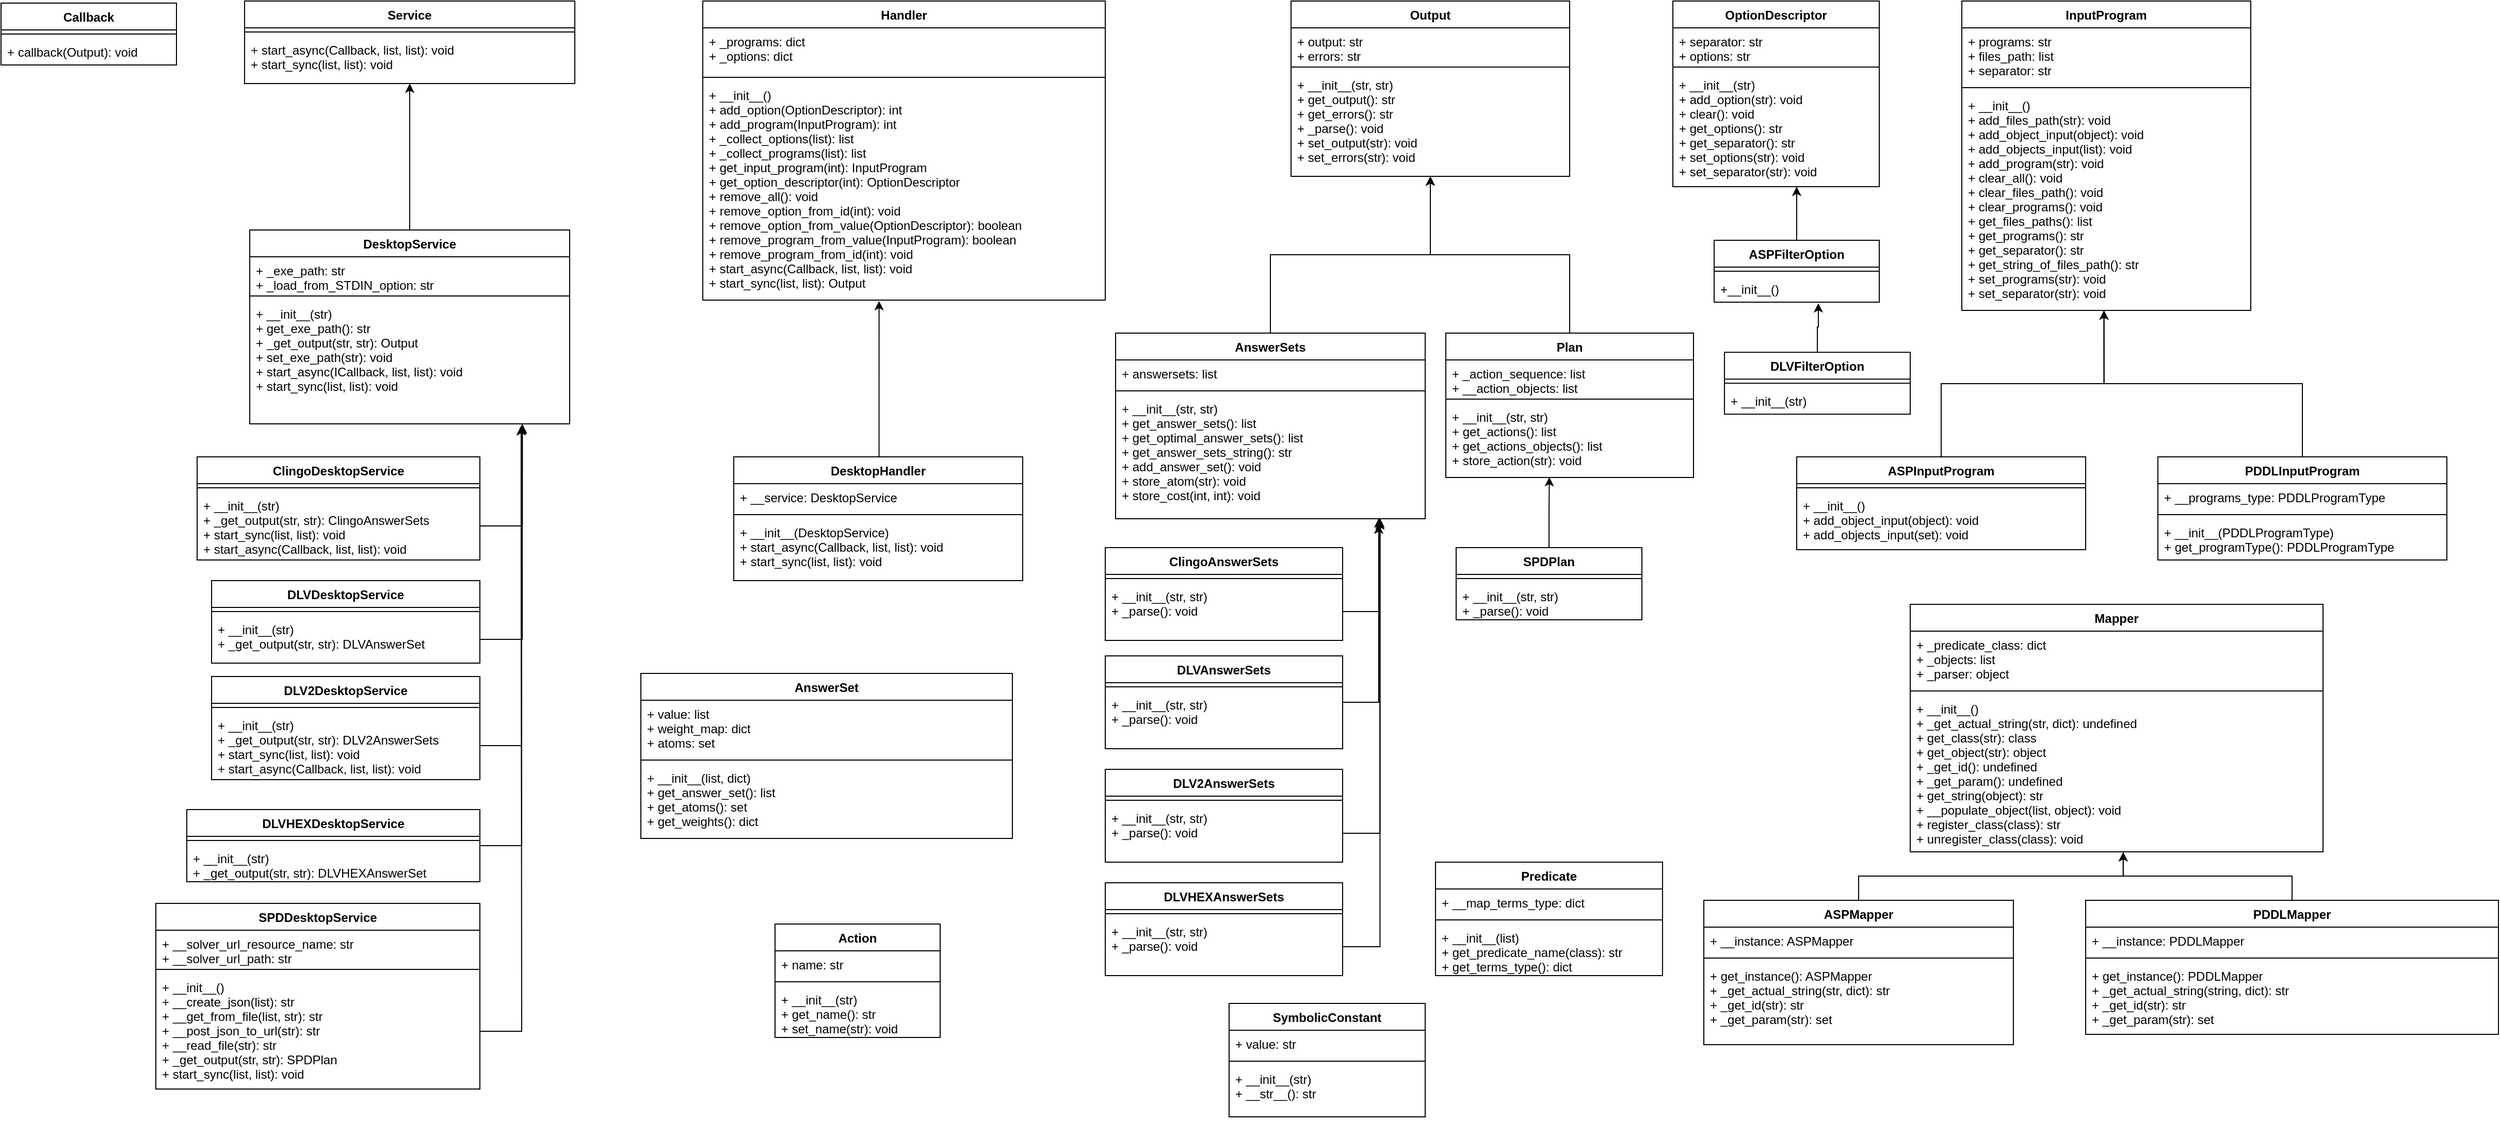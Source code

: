 <mxfile version="12.5.6" type="device"><diagram id="XfxQI-YDz-Ig00bd78r7" name="Page-1"><mxGraphModel dx="1459" dy="1769" grid="1" gridSize="10" guides="1" tooltips="1" connect="1" arrows="1" fold="1" page="1" pageScale="1" pageWidth="827" pageHeight="1169" math="0" shadow="0"><root><mxCell id="0"/><mxCell id="1" parent="0"/><mxCell id="Uh3srBSXITsG0A0jG8PD-2" value="Callback" style="swimlane;fontStyle=1;align=center;verticalAlign=top;childLayout=stackLayout;horizontal=1;startSize=26;horizontalStack=0;resizeParent=1;resizeParentMax=0;resizeLast=0;collapsible=1;marginBottom=0;" parent="1" vertex="1"><mxGeometry x="50" y="-80" width="170" height="60" as="geometry"/></mxCell><mxCell id="Uh3srBSXITsG0A0jG8PD-4" value="" style="line;strokeWidth=1;fillColor=none;align=left;verticalAlign=middle;spacingTop=-1;spacingLeft=3;spacingRight=3;rotatable=0;labelPosition=right;points=[];portConstraint=eastwest;" parent="Uh3srBSXITsG0A0jG8PD-2" vertex="1"><mxGeometry y="26" width="170" height="8" as="geometry"/></mxCell><mxCell id="Uh3srBSXITsG0A0jG8PD-5" value="+ callback(Output): void" style="text;strokeColor=none;fillColor=none;align=left;verticalAlign=top;spacingLeft=4;spacingRight=4;overflow=hidden;rotatable=0;points=[[0,0.5],[1,0.5]];portConstraint=eastwest;" parent="Uh3srBSXITsG0A0jG8PD-2" vertex="1"><mxGeometry y="34" width="170" height="26" as="geometry"/></mxCell><mxCell id="Uh3srBSXITsG0A0jG8PD-7" value="Handler" style="swimlane;fontStyle=1;align=center;verticalAlign=top;childLayout=stackLayout;horizontal=1;startSize=26;horizontalStack=0;resizeParent=1;resizeParentMax=0;resizeLast=0;collapsible=1;marginBottom=0;" parent="1" vertex="1"><mxGeometry x="730" y="-82" width="390" height="290" as="geometry"/></mxCell><mxCell id="Uh3srBSXITsG0A0jG8PD-8" value="+ _programs: dict&#xA;+ _options: dict" style="text;strokeColor=none;fillColor=none;align=left;verticalAlign=top;spacingLeft=4;spacingRight=4;overflow=hidden;rotatable=0;points=[[0,0.5],[1,0.5]];portConstraint=eastwest;" parent="Uh3srBSXITsG0A0jG8PD-7" vertex="1"><mxGeometry y="26" width="390" height="44" as="geometry"/></mxCell><mxCell id="Uh3srBSXITsG0A0jG8PD-9" value="" style="line;strokeWidth=1;fillColor=none;align=left;verticalAlign=middle;spacingTop=-1;spacingLeft=3;spacingRight=3;rotatable=0;labelPosition=right;points=[];portConstraint=eastwest;" parent="Uh3srBSXITsG0A0jG8PD-7" vertex="1"><mxGeometry y="70" width="390" height="8" as="geometry"/></mxCell><mxCell id="Uh3srBSXITsG0A0jG8PD-10" value="+ __init__()&#xA;+ add_option(OptionDescriptor): int&#xA;+ add_program(InputProgram): int&#xA;+ _collect_options(list): list&#xA;+ _collect_programs(list): list&#xA;+ get_input_program(int): InputProgram&#xA;+ get_option_descriptor(int): OptionDescriptor&#xA;+ remove_all(): void&#xA;+ remove_option_from_id(int): void&#xA;+ remove_option_from_value(OptionDescriptor): boolean&#xA;+ remove_program_from_value(InputProgram): boolean&#xA;+ remove_program_from_id(int): void&#xA;+ start_async(Callback, list, list): void&#xA;+ start_sync(list, list): Output" style="text;strokeColor=none;fillColor=none;align=left;verticalAlign=top;spacingLeft=4;spacingRight=4;overflow=hidden;rotatable=0;points=[[0,0.5],[1,0.5]];portConstraint=eastwest;" parent="Uh3srBSXITsG0A0jG8PD-7" vertex="1"><mxGeometry y="78" width="390" height="212" as="geometry"/></mxCell><mxCell id="Uh3srBSXITsG0A0jG8PD-11" value="InputProgram" style="swimlane;fontStyle=1;align=center;verticalAlign=top;childLayout=stackLayout;horizontal=1;startSize=26;horizontalStack=0;resizeParent=1;resizeParentMax=0;resizeLast=0;collapsible=1;marginBottom=0;" parent="1" vertex="1"><mxGeometry x="1950" y="-82" width="280" height="300" as="geometry"/></mxCell><mxCell id="Uh3srBSXITsG0A0jG8PD-12" value="+ programs: str&#xA;+ files_path: list&#xA;+ separator: str" style="text;strokeColor=none;fillColor=none;align=left;verticalAlign=top;spacingLeft=4;spacingRight=4;overflow=hidden;rotatable=0;points=[[0,0.5],[1,0.5]];portConstraint=eastwest;" parent="Uh3srBSXITsG0A0jG8PD-11" vertex="1"><mxGeometry y="26" width="280" height="54" as="geometry"/></mxCell><mxCell id="Uh3srBSXITsG0A0jG8PD-13" value="" style="line;strokeWidth=1;fillColor=none;align=left;verticalAlign=middle;spacingTop=-1;spacingLeft=3;spacingRight=3;rotatable=0;labelPosition=right;points=[];portConstraint=eastwest;" parent="Uh3srBSXITsG0A0jG8PD-11" vertex="1"><mxGeometry y="80" width="280" height="8" as="geometry"/></mxCell><mxCell id="Uh3srBSXITsG0A0jG8PD-14" value="+ __init__()&#xA;+ add_files_path(str): void&#xA;+ add_object_input(object): void&#xA;+ add_objects_input(list): void&#xA;+ add_program(str): void &#xA;+ clear_all(): void&#xA;+ clear_files_path(): void&#xA;+ clear_programs(): void&#xA;+ get_files_paths(): list&#xA;+ get_programs(): str&#xA;+ get_separator(): str&#xA;+ get_string_of_files_path(): str&#xA;+ set_programs(str): void&#xA;+ set_separator(str): void&#xA;" style="text;strokeColor=none;fillColor=none;align=left;verticalAlign=top;spacingLeft=4;spacingRight=4;overflow=hidden;rotatable=0;points=[[0,0.5],[1,0.5]];portConstraint=eastwest;" parent="Uh3srBSXITsG0A0jG8PD-11" vertex="1"><mxGeometry y="88" width="280" height="212" as="geometry"/></mxCell><mxCell id="Uh3srBSXITsG0A0jG8PD-15" value="OptionDescriptor" style="swimlane;fontStyle=1;align=center;verticalAlign=top;childLayout=stackLayout;horizontal=1;startSize=26;horizontalStack=0;resizeParent=1;resizeParentMax=0;resizeLast=0;collapsible=1;marginBottom=0;" parent="1" vertex="1"><mxGeometry x="1670" y="-82" width="200" height="180" as="geometry"/></mxCell><mxCell id="Uh3srBSXITsG0A0jG8PD-16" value="+ separator: str&#xA;+ options: str" style="text;strokeColor=none;fillColor=none;align=left;verticalAlign=top;spacingLeft=4;spacingRight=4;overflow=hidden;rotatable=0;points=[[0,0.5],[1,0.5]];portConstraint=eastwest;" parent="Uh3srBSXITsG0A0jG8PD-15" vertex="1"><mxGeometry y="26" width="200" height="34" as="geometry"/></mxCell><mxCell id="Uh3srBSXITsG0A0jG8PD-17" value="" style="line;strokeWidth=1;fillColor=none;align=left;verticalAlign=middle;spacingTop=-1;spacingLeft=3;spacingRight=3;rotatable=0;labelPosition=right;points=[];portConstraint=eastwest;" parent="Uh3srBSXITsG0A0jG8PD-15" vertex="1"><mxGeometry y="60" width="200" height="8" as="geometry"/></mxCell><mxCell id="Uh3srBSXITsG0A0jG8PD-18" value="+ __init__(str)&#xA;+ add_option(str): void&#xA;+ clear(): void&#xA;+ get_options(): str&#xA;+ get_separator(): str&#xA;+ set_options(str): void&#xA;+ set_separator(str): void" style="text;strokeColor=none;fillColor=none;align=left;verticalAlign=top;spacingLeft=4;spacingRight=4;overflow=hidden;rotatable=0;points=[[0,0.5],[1,0.5]];portConstraint=eastwest;" parent="Uh3srBSXITsG0A0jG8PD-15" vertex="1"><mxGeometry y="68" width="200" height="112" as="geometry"/></mxCell><mxCell id="Uh3srBSXITsG0A0jG8PD-19" value="Output" style="swimlane;fontStyle=1;align=center;verticalAlign=top;childLayout=stackLayout;horizontal=1;startSize=26;horizontalStack=0;resizeParent=1;resizeParentMax=0;resizeLast=0;collapsible=1;marginBottom=0;" parent="1" vertex="1"><mxGeometry x="1300" y="-82" width="270" height="170" as="geometry"/></mxCell><mxCell id="Uh3srBSXITsG0A0jG8PD-20" value="+ output: str&#xA;+ errors: str" style="text;strokeColor=none;fillColor=none;align=left;verticalAlign=top;spacingLeft=4;spacingRight=4;overflow=hidden;rotatable=0;points=[[0,0.5],[1,0.5]];portConstraint=eastwest;" parent="Uh3srBSXITsG0A0jG8PD-19" vertex="1"><mxGeometry y="26" width="270" height="34" as="geometry"/></mxCell><mxCell id="Uh3srBSXITsG0A0jG8PD-21" value="" style="line;strokeWidth=1;fillColor=none;align=left;verticalAlign=middle;spacingTop=-1;spacingLeft=3;spacingRight=3;rotatable=0;labelPosition=right;points=[];portConstraint=eastwest;" parent="Uh3srBSXITsG0A0jG8PD-19" vertex="1"><mxGeometry y="60" width="270" height="8" as="geometry"/></mxCell><mxCell id="Uh3srBSXITsG0A0jG8PD-22" value="+ __init__(str, str)&#xA;+ get_output(): str&#xA;+ get_errors(): str&#xA;+ _parse(): void&#xA;+ set_output(str): void&#xA;+ set_errors(str): void" style="text;strokeColor=none;fillColor=none;align=left;verticalAlign=top;spacingLeft=4;spacingRight=4;overflow=hidden;rotatable=0;points=[[0,0.5],[1,0.5]];portConstraint=eastwest;" parent="Uh3srBSXITsG0A0jG8PD-19" vertex="1"><mxGeometry y="68" width="270" height="102" as="geometry"/></mxCell><mxCell id="Uh3srBSXITsG0A0jG8PD-23" value="Service" style="swimlane;fontStyle=1;align=center;verticalAlign=top;childLayout=stackLayout;horizontal=1;startSize=26;horizontalStack=0;resizeParent=1;resizeParentMax=0;resizeLast=0;collapsible=1;marginBottom=0;" parent="1" vertex="1"><mxGeometry x="286" y="-82" width="320" height="80" as="geometry"/></mxCell><mxCell id="Uh3srBSXITsG0A0jG8PD-25" value="" style="line;strokeWidth=1;fillColor=none;align=left;verticalAlign=middle;spacingTop=-1;spacingLeft=3;spacingRight=3;rotatable=0;labelPosition=right;points=[];portConstraint=eastwest;" parent="Uh3srBSXITsG0A0jG8PD-23" vertex="1"><mxGeometry y="26" width="320" height="8" as="geometry"/></mxCell><mxCell id="Uh3srBSXITsG0A0jG8PD-26" value="+ start_async(Callback, list, list): void&#xA;+ start_sync(list, list): void&#xA;" style="text;strokeColor=none;fillColor=none;align=left;verticalAlign=top;spacingLeft=4;spacingRight=4;overflow=hidden;rotatable=0;points=[[0,0.5],[1,0.5]];portConstraint=eastwest;" parent="Uh3srBSXITsG0A0jG8PD-23" vertex="1"><mxGeometry y="34" width="320" height="46" as="geometry"/></mxCell><mxCell id="Uh3srBSXITsG0A0jG8PD-27" value="AnswerSet" style="swimlane;fontStyle=1;align=center;verticalAlign=top;childLayout=stackLayout;horizontal=1;startSize=26;horizontalStack=0;resizeParent=1;resizeParentMax=0;resizeLast=0;collapsible=1;marginBottom=0;" parent="1" vertex="1"><mxGeometry x="670" y="570" width="360" height="160" as="geometry"/></mxCell><mxCell id="Uh3srBSXITsG0A0jG8PD-28" value="+ value: list&#xA;+ weight_map: dict&#xA;+ atoms: set" style="text;strokeColor=none;fillColor=none;align=left;verticalAlign=top;spacingLeft=4;spacingRight=4;overflow=hidden;rotatable=0;points=[[0,0.5],[1,0.5]];portConstraint=eastwest;" parent="Uh3srBSXITsG0A0jG8PD-27" vertex="1"><mxGeometry y="26" width="360" height="54" as="geometry"/></mxCell><mxCell id="Uh3srBSXITsG0A0jG8PD-29" value="" style="line;strokeWidth=1;fillColor=none;align=left;verticalAlign=middle;spacingTop=-1;spacingLeft=3;spacingRight=3;rotatable=0;labelPosition=right;points=[];portConstraint=eastwest;" parent="Uh3srBSXITsG0A0jG8PD-27" vertex="1"><mxGeometry y="80" width="360" height="8" as="geometry"/></mxCell><mxCell id="Uh3srBSXITsG0A0jG8PD-30" value="+ __init__(list, dict)&#xA;+ get_answer_set(): list&#xA;+ get_atoms(): set&#xA;+ get_weights(): dict" style="text;strokeColor=none;fillColor=none;align=left;verticalAlign=top;spacingLeft=4;spacingRight=4;overflow=hidden;rotatable=0;points=[[0,0.5],[1,0.5]];portConstraint=eastwest;" parent="Uh3srBSXITsG0A0jG8PD-27" vertex="1"><mxGeometry y="88" width="360" height="72" as="geometry"/></mxCell><mxCell id="mGB9U6Sc5AAGe_RkMhGL-8" style="edgeStyle=orthogonalEdgeStyle;rounded=0;orthogonalLoop=1;jettySize=auto;html=1;entryX=0.5;entryY=1;entryDx=0;entryDy=0;" parent="1" source="Uh3srBSXITsG0A0jG8PD-31" target="Uh3srBSXITsG0A0jG8PD-19" edge="1"><mxGeometry relative="1" as="geometry"/></mxCell><mxCell id="Uh3srBSXITsG0A0jG8PD-31" value="AnswerSets" style="swimlane;fontStyle=1;align=center;verticalAlign=top;childLayout=stackLayout;horizontal=1;startSize=26;horizontalStack=0;resizeParent=1;resizeParentMax=0;resizeLast=0;collapsible=1;marginBottom=0;" parent="1" vertex="1"><mxGeometry x="1130" y="240" width="300" height="180" as="geometry"/></mxCell><mxCell id="Uh3srBSXITsG0A0jG8PD-32" value="+ answersets: list" style="text;strokeColor=none;fillColor=none;align=left;verticalAlign=top;spacingLeft=4;spacingRight=4;overflow=hidden;rotatable=0;points=[[0,0.5],[1,0.5]];portConstraint=eastwest;" parent="Uh3srBSXITsG0A0jG8PD-31" vertex="1"><mxGeometry y="26" width="300" height="26" as="geometry"/></mxCell><mxCell id="Uh3srBSXITsG0A0jG8PD-33" value="" style="line;strokeWidth=1;fillColor=none;align=left;verticalAlign=middle;spacingTop=-1;spacingLeft=3;spacingRight=3;rotatable=0;labelPosition=right;points=[];portConstraint=eastwest;" parent="Uh3srBSXITsG0A0jG8PD-31" vertex="1"><mxGeometry y="52" width="300" height="8" as="geometry"/></mxCell><mxCell id="Uh3srBSXITsG0A0jG8PD-34" value="+ __init__(str, str)&#xA;+ get_answer_sets(): list&#xA;+ get_optimal_answer_sets(): list&#xA;+ get_answer_sets_string(): str&#xA;+ add_answer_set(): void&#xA;+ store_atom(str): void&#xA;+ store_cost(int, int): void&#xA;" style="text;strokeColor=none;fillColor=none;align=left;verticalAlign=top;spacingLeft=4;spacingRight=4;overflow=hidden;rotatable=0;points=[[0,0.5],[1,0.5]];portConstraint=eastwest;" parent="Uh3srBSXITsG0A0jG8PD-31" vertex="1"><mxGeometry y="60" width="300" height="120" as="geometry"/></mxCell><mxCell id="mGB9U6Sc5AAGe_RkMhGL-6" style="edgeStyle=orthogonalEdgeStyle;rounded=0;orthogonalLoop=1;jettySize=auto;html=1;entryX=0.6;entryY=1;entryDx=0;entryDy=0;entryPerimeter=0;" parent="1" source="Uh3srBSXITsG0A0jG8PD-35" target="Uh3srBSXITsG0A0jG8PD-18" edge="1"><mxGeometry relative="1" as="geometry"/></mxCell><mxCell id="Uh3srBSXITsG0A0jG8PD-35" value="ASPFilterOption" style="swimlane;fontStyle=1;align=center;verticalAlign=top;childLayout=stackLayout;horizontal=1;startSize=26;horizontalStack=0;resizeParent=1;resizeParentMax=0;resizeLast=0;collapsible=1;marginBottom=0;" parent="1" vertex="1"><mxGeometry x="1710" y="150" width="160" height="60" as="geometry"/></mxCell><mxCell id="Uh3srBSXITsG0A0jG8PD-37" value="" style="line;strokeWidth=1;fillColor=none;align=left;verticalAlign=middle;spacingTop=-1;spacingLeft=3;spacingRight=3;rotatable=0;labelPosition=right;points=[];portConstraint=eastwest;" parent="Uh3srBSXITsG0A0jG8PD-35" vertex="1"><mxGeometry y="26" width="160" height="8" as="geometry"/></mxCell><mxCell id="Uh3srBSXITsG0A0jG8PD-38" value="+__init__()" style="text;strokeColor=none;fillColor=none;align=left;verticalAlign=top;spacingLeft=4;spacingRight=4;overflow=hidden;rotatable=0;points=[[0,0.5],[1,0.5]];portConstraint=eastwest;" parent="Uh3srBSXITsG0A0jG8PD-35" vertex="1"><mxGeometry y="34" width="160" height="26" as="geometry"/></mxCell><mxCell id="G0RfDFOkTL-xEUt1QA9_-33" style="edgeStyle=orthogonalEdgeStyle;rounded=0;orthogonalLoop=1;jettySize=auto;html=1;entryX=0.492;entryY=1;entryDx=0;entryDy=0;entryPerimeter=0;" parent="1" source="Uh3srBSXITsG0A0jG8PD-39" target="Uh3srBSXITsG0A0jG8PD-14" edge="1"><mxGeometry relative="1" as="geometry"/></mxCell><mxCell id="Uh3srBSXITsG0A0jG8PD-39" value="ASPInputProgram" style="swimlane;fontStyle=1;align=center;verticalAlign=top;childLayout=stackLayout;horizontal=1;startSize=26;horizontalStack=0;resizeParent=1;resizeParentMax=0;resizeLast=0;collapsible=1;marginBottom=0;" parent="1" vertex="1"><mxGeometry x="1790" y="360" width="280" height="90" as="geometry"/></mxCell><mxCell id="Uh3srBSXITsG0A0jG8PD-41" value="" style="line;strokeWidth=1;fillColor=none;align=left;verticalAlign=middle;spacingTop=-1;spacingLeft=3;spacingRight=3;rotatable=0;labelPosition=right;points=[];portConstraint=eastwest;" parent="Uh3srBSXITsG0A0jG8PD-39" vertex="1"><mxGeometry y="26" width="280" height="8" as="geometry"/></mxCell><mxCell id="Uh3srBSXITsG0A0jG8PD-42" value="+ __init__()&#xA;+ add_object_input(object): void&#xA;+ add_objects_input(set): void" style="text;strokeColor=none;fillColor=none;align=left;verticalAlign=top;spacingLeft=4;spacingRight=4;overflow=hidden;rotatable=0;points=[[0,0.5],[1,0.5]];portConstraint=eastwest;" parent="Uh3srBSXITsG0A0jG8PD-39" vertex="1"><mxGeometry y="34" width="280" height="56" as="geometry"/></mxCell><mxCell id="G0RfDFOkTL-xEUt1QA9_-35" style="edgeStyle=orthogonalEdgeStyle;rounded=0;orthogonalLoop=1;jettySize=auto;html=1;entryX=0.516;entryY=1.002;entryDx=0;entryDy=0;entryPerimeter=0;" parent="1" source="Uh3srBSXITsG0A0jG8PD-43" target="Uh3srBSXITsG0A0jG8PD-78" edge="1"><mxGeometry relative="1" as="geometry"/></mxCell><mxCell id="Uh3srBSXITsG0A0jG8PD-43" value="ASPMapper" style="swimlane;fontStyle=1;align=center;verticalAlign=top;childLayout=stackLayout;horizontal=1;startSize=26;horizontalStack=0;resizeParent=1;resizeParentMax=0;resizeLast=0;collapsible=1;marginBottom=0;" parent="1" vertex="1"><mxGeometry x="1700" y="790" width="300" height="140" as="geometry"/></mxCell><mxCell id="Uh3srBSXITsG0A0jG8PD-44" value="+ __instance: ASPMapper" style="text;strokeColor=none;fillColor=none;align=left;verticalAlign=top;spacingLeft=4;spacingRight=4;overflow=hidden;rotatable=0;points=[[0,0.5],[1,0.5]];portConstraint=eastwest;" parent="Uh3srBSXITsG0A0jG8PD-43" vertex="1"><mxGeometry y="26" width="300" height="26" as="geometry"/></mxCell><mxCell id="Uh3srBSXITsG0A0jG8PD-45" value="" style="line;strokeWidth=1;fillColor=none;align=left;verticalAlign=middle;spacingTop=-1;spacingLeft=3;spacingRight=3;rotatable=0;labelPosition=right;points=[];portConstraint=eastwest;" parent="Uh3srBSXITsG0A0jG8PD-43" vertex="1"><mxGeometry y="52" width="300" height="8" as="geometry"/></mxCell><mxCell id="Uh3srBSXITsG0A0jG8PD-46" value="+ get_instance(): ASPMapper&#xA;+ _get_actual_string(str, dict): str&#xA;+ _get_id(str): str&#xA;+ _get_param(str): set" style="text;strokeColor=none;fillColor=none;align=left;verticalAlign=top;spacingLeft=4;spacingRight=4;overflow=hidden;rotatable=0;points=[[0,0.5],[1,0.5]];portConstraint=eastwest;" parent="Uh3srBSXITsG0A0jG8PD-43" vertex="1"><mxGeometry y="60" width="300" height="80" as="geometry"/></mxCell><mxCell id="Uh3srBSXITsG0A0jG8PD-51" value="SymbolicConstant" style="swimlane;fontStyle=1;align=center;verticalAlign=top;childLayout=stackLayout;horizontal=1;startSize=26;horizontalStack=0;resizeParent=1;resizeParentMax=0;resizeLast=0;collapsible=1;marginBottom=0;" parent="1" vertex="1"><mxGeometry x="1240" y="890" width="190" height="110" as="geometry"/></mxCell><mxCell id="Uh3srBSXITsG0A0jG8PD-52" value="+ value: str" style="text;strokeColor=none;fillColor=none;align=left;verticalAlign=top;spacingLeft=4;spacingRight=4;overflow=hidden;rotatable=0;points=[[0,0.5],[1,0.5]];portConstraint=eastwest;" parent="Uh3srBSXITsG0A0jG8PD-51" vertex="1"><mxGeometry y="26" width="190" height="26" as="geometry"/></mxCell><mxCell id="Uh3srBSXITsG0A0jG8PD-53" value="" style="line;strokeWidth=1;fillColor=none;align=left;verticalAlign=middle;spacingTop=-1;spacingLeft=3;spacingRight=3;rotatable=0;labelPosition=right;points=[];portConstraint=eastwest;" parent="Uh3srBSXITsG0A0jG8PD-51" vertex="1"><mxGeometry y="52" width="190" height="8" as="geometry"/></mxCell><mxCell id="Uh3srBSXITsG0A0jG8PD-54" value="+ __init__(str)&#xA;+ __str__(): str&#xA;" style="text;strokeColor=none;fillColor=none;align=left;verticalAlign=top;spacingLeft=4;spacingRight=4;overflow=hidden;rotatable=0;points=[[0,0.5],[1,0.5]];portConstraint=eastwest;" parent="Uh3srBSXITsG0A0jG8PD-51" vertex="1"><mxGeometry y="60" width="190" height="50" as="geometry"/></mxCell><mxCell id="Uh3srBSXITsG0A0jG8PD-55" value="Action" style="swimlane;fontStyle=1;align=center;verticalAlign=top;childLayout=stackLayout;horizontal=1;startSize=26;horizontalStack=0;resizeParent=1;resizeParentMax=0;resizeLast=0;collapsible=1;marginBottom=0;" parent="1" vertex="1"><mxGeometry x="800" y="813" width="160" height="110" as="geometry"/></mxCell><mxCell id="Uh3srBSXITsG0A0jG8PD-56" value="+ name: str" style="text;strokeColor=none;fillColor=none;align=left;verticalAlign=top;spacingLeft=4;spacingRight=4;overflow=hidden;rotatable=0;points=[[0,0.5],[1,0.5]];portConstraint=eastwest;" parent="Uh3srBSXITsG0A0jG8PD-55" vertex="1"><mxGeometry y="26" width="160" height="26" as="geometry"/></mxCell><mxCell id="Uh3srBSXITsG0A0jG8PD-57" value="" style="line;strokeWidth=1;fillColor=none;align=left;verticalAlign=middle;spacingTop=-1;spacingLeft=3;spacingRight=3;rotatable=0;labelPosition=right;points=[];portConstraint=eastwest;" parent="Uh3srBSXITsG0A0jG8PD-55" vertex="1"><mxGeometry y="52" width="160" height="8" as="geometry"/></mxCell><mxCell id="Uh3srBSXITsG0A0jG8PD-58" value="+ __init__(str)&#xA;+ get_name(): str&#xA;+ set_name(str): void&#xA;" style="text;strokeColor=none;fillColor=none;align=left;verticalAlign=top;spacingLeft=4;spacingRight=4;overflow=hidden;rotatable=0;points=[[0,0.5],[1,0.5]];portConstraint=eastwest;" parent="Uh3srBSXITsG0A0jG8PD-55" vertex="1"><mxGeometry y="60" width="160" height="50" as="geometry"/></mxCell><mxCell id="G0RfDFOkTL-xEUt1QA9_-34" style="edgeStyle=orthogonalEdgeStyle;rounded=0;orthogonalLoop=1;jettySize=auto;html=1;entryX=0.492;entryY=1;entryDx=0;entryDy=0;entryPerimeter=0;" parent="1" source="Uh3srBSXITsG0A0jG8PD-59" target="Uh3srBSXITsG0A0jG8PD-14" edge="1"><mxGeometry relative="1" as="geometry"/></mxCell><mxCell id="Uh3srBSXITsG0A0jG8PD-59" value="PDDLInputProgram" style="swimlane;fontStyle=1;align=center;verticalAlign=top;childLayout=stackLayout;horizontal=1;startSize=26;horizontalStack=0;resizeParent=1;resizeParentMax=0;resizeLast=0;collapsible=1;marginBottom=0;" parent="1" vertex="1"><mxGeometry x="2140" y="360" width="280" height="100" as="geometry"/></mxCell><mxCell id="Uh3srBSXITsG0A0jG8PD-60" value="+ __programs_type: PDDLProgramType" style="text;strokeColor=none;fillColor=none;align=left;verticalAlign=top;spacingLeft=4;spacingRight=4;overflow=hidden;rotatable=0;points=[[0,0.5],[1,0.5]];portConstraint=eastwest;" parent="Uh3srBSXITsG0A0jG8PD-59" vertex="1"><mxGeometry y="26" width="280" height="26" as="geometry"/></mxCell><mxCell id="Uh3srBSXITsG0A0jG8PD-61" value="" style="line;strokeWidth=1;fillColor=none;align=left;verticalAlign=middle;spacingTop=-1;spacingLeft=3;spacingRight=3;rotatable=0;labelPosition=right;points=[];portConstraint=eastwest;" parent="Uh3srBSXITsG0A0jG8PD-59" vertex="1"><mxGeometry y="52" width="280" height="8" as="geometry"/></mxCell><mxCell id="Uh3srBSXITsG0A0jG8PD-62" value="+ __init__(PDDLProgramType)&#xA;+ get_programType(): PDDLProgramType&#xA;" style="text;strokeColor=none;fillColor=none;align=left;verticalAlign=top;spacingLeft=4;spacingRight=4;overflow=hidden;rotatable=0;points=[[0,0.5],[1,0.5]];portConstraint=eastwest;" parent="Uh3srBSXITsG0A0jG8PD-59" vertex="1"><mxGeometry y="60" width="280" height="40" as="geometry"/></mxCell><mxCell id="G0RfDFOkTL-xEUt1QA9_-36" style="edgeStyle=orthogonalEdgeStyle;rounded=0;orthogonalLoop=1;jettySize=auto;html=1;entryX=0.516;entryY=1.002;entryDx=0;entryDy=0;entryPerimeter=0;" parent="1" source="Uh3srBSXITsG0A0jG8PD-63" target="Uh3srBSXITsG0A0jG8PD-78" edge="1"><mxGeometry relative="1" as="geometry"/></mxCell><mxCell id="Uh3srBSXITsG0A0jG8PD-63" value="PDDLMapper" style="swimlane;fontStyle=1;align=center;verticalAlign=top;childLayout=stackLayout;horizontal=1;startSize=26;horizontalStack=0;resizeParent=1;resizeParentMax=0;resizeLast=0;collapsible=1;marginBottom=0;" parent="1" vertex="1"><mxGeometry x="2070" y="790" width="400" height="130" as="geometry"/></mxCell><mxCell id="Uh3srBSXITsG0A0jG8PD-64" value="+ __instance: PDDLMapper" style="text;strokeColor=none;fillColor=none;align=left;verticalAlign=top;spacingLeft=4;spacingRight=4;overflow=hidden;rotatable=0;points=[[0,0.5],[1,0.5]];portConstraint=eastwest;" parent="Uh3srBSXITsG0A0jG8PD-63" vertex="1"><mxGeometry y="26" width="400" height="26" as="geometry"/></mxCell><mxCell id="Uh3srBSXITsG0A0jG8PD-65" value="" style="line;strokeWidth=1;fillColor=none;align=left;verticalAlign=middle;spacingTop=-1;spacingLeft=3;spacingRight=3;rotatable=0;labelPosition=right;points=[];portConstraint=eastwest;" parent="Uh3srBSXITsG0A0jG8PD-63" vertex="1"><mxGeometry y="52" width="400" height="8" as="geometry"/></mxCell><mxCell id="Uh3srBSXITsG0A0jG8PD-66" value="+ get_instance(): PDDLMapper&#xA;+ _get_actual_string(string, dict): str&#xA;+ _get_id(str): str&#xA;+ _get_param(str): set&#xA;" style="text;strokeColor=none;fillColor=none;align=left;verticalAlign=top;spacingLeft=4;spacingRight=4;overflow=hidden;rotatable=0;points=[[0,0.5],[1,0.5]];portConstraint=eastwest;" parent="Uh3srBSXITsG0A0jG8PD-63" vertex="1"><mxGeometry y="60" width="400" height="70" as="geometry"/></mxCell><mxCell id="mGB9U6Sc5AAGe_RkMhGL-9" style="edgeStyle=orthogonalEdgeStyle;rounded=0;orthogonalLoop=1;jettySize=auto;html=1;entryX=0.5;entryY=1;entryDx=0;entryDy=0;" parent="1" source="Uh3srBSXITsG0A0jG8PD-67" target="Uh3srBSXITsG0A0jG8PD-19" edge="1"><mxGeometry relative="1" as="geometry"/></mxCell><mxCell id="Uh3srBSXITsG0A0jG8PD-67" value="Plan" style="swimlane;fontStyle=1;align=center;verticalAlign=top;childLayout=stackLayout;horizontal=1;startSize=26;horizontalStack=0;resizeParent=1;resizeParentMax=0;resizeLast=0;collapsible=1;marginBottom=0;" parent="1" vertex="1"><mxGeometry x="1450" y="240" width="240" height="140" as="geometry"/></mxCell><mxCell id="Uh3srBSXITsG0A0jG8PD-68" value="+ _action_sequence: list&#xA;+ __action_objects: list&#xA;" style="text;strokeColor=none;fillColor=none;align=left;verticalAlign=top;spacingLeft=4;spacingRight=4;overflow=hidden;rotatable=0;points=[[0,0.5],[1,0.5]];portConstraint=eastwest;" parent="Uh3srBSXITsG0A0jG8PD-67" vertex="1"><mxGeometry y="26" width="240" height="34" as="geometry"/></mxCell><mxCell id="Uh3srBSXITsG0A0jG8PD-69" value="" style="line;strokeWidth=1;fillColor=none;align=left;verticalAlign=middle;spacingTop=-1;spacingLeft=3;spacingRight=3;rotatable=0;labelPosition=right;points=[];portConstraint=eastwest;" parent="Uh3srBSXITsG0A0jG8PD-67" vertex="1"><mxGeometry y="60" width="240" height="8" as="geometry"/></mxCell><mxCell id="Uh3srBSXITsG0A0jG8PD-70" value="+ __init__(str, str)&#xA;+ get_actions(): list&#xA;+ get_actions_objects(): list&#xA;+ store_action(str): void&#xA;" style="text;strokeColor=none;fillColor=none;align=left;verticalAlign=top;spacingLeft=4;spacingRight=4;overflow=hidden;rotatable=0;points=[[0,0.5],[1,0.5]];portConstraint=eastwest;" parent="Uh3srBSXITsG0A0jG8PD-67" vertex="1"><mxGeometry y="68" width="240" height="72" as="geometry"/></mxCell><mxCell id="Uh3srBSXITsG0A0jG8PD-75" value="Mapper" style="swimlane;fontStyle=1;align=center;verticalAlign=top;childLayout=stackLayout;horizontal=1;startSize=26;horizontalStack=0;resizeParent=1;resizeParentMax=0;resizeLast=0;collapsible=1;marginBottom=0;" parent="1" vertex="1"><mxGeometry x="1900" y="503" width="400" height="240" as="geometry"/></mxCell><mxCell id="Uh3srBSXITsG0A0jG8PD-76" value="+ _predicate_class: dict&#xA;+ _objects: list&#xA;+ _parser: object&#xA;" style="text;strokeColor=none;fillColor=none;align=left;verticalAlign=top;spacingLeft=4;spacingRight=4;overflow=hidden;rotatable=0;points=[[0,0.5],[1,0.5]];portConstraint=eastwest;" parent="Uh3srBSXITsG0A0jG8PD-75" vertex="1"><mxGeometry y="26" width="400" height="54" as="geometry"/></mxCell><mxCell id="Uh3srBSXITsG0A0jG8PD-77" value="" style="line;strokeWidth=1;fillColor=none;align=left;verticalAlign=middle;spacingTop=-1;spacingLeft=3;spacingRight=3;rotatable=0;labelPosition=right;points=[];portConstraint=eastwest;" parent="Uh3srBSXITsG0A0jG8PD-75" vertex="1"><mxGeometry y="80" width="400" height="8" as="geometry"/></mxCell><mxCell id="Uh3srBSXITsG0A0jG8PD-78" value="+ __init__()&#xA;+ _get_actual_string(str, dict): undefined&#xA;+ get_class(str): class&#xA;+ get_object(str): object&#xA;+ _get_id(): undefined&#xA;+ _get_param(): undefined&#xA;+ get_string(object): str&#xA;+ __populate_object(list, object): void&#xA;+ register_class(class): str&#xA;+ unregister_class(class): void&#xA;" style="text;strokeColor=none;fillColor=none;align=left;verticalAlign=top;spacingLeft=4;spacingRight=4;overflow=hidden;rotatable=0;points=[[0,0.5],[1,0.5]];portConstraint=eastwest;" parent="Uh3srBSXITsG0A0jG8PD-75" vertex="1"><mxGeometry y="88" width="400" height="152" as="geometry"/></mxCell><mxCell id="mGB9U6Sc5AAGe_RkMhGL-7" style="edgeStyle=orthogonalEdgeStyle;rounded=0;orthogonalLoop=1;jettySize=auto;html=1;entryX=0.438;entryY=1.004;entryDx=0;entryDy=0;entryPerimeter=0;" parent="1" source="Uh3srBSXITsG0A0jG8PD-103" target="Uh3srBSXITsG0A0jG8PD-10" edge="1"><mxGeometry relative="1" as="geometry"><Array as="points"><mxPoint x="900" y="304"/></Array></mxGeometry></mxCell><mxCell id="Uh3srBSXITsG0A0jG8PD-103" value="DesktopHandler" style="swimlane;fontStyle=1;align=center;verticalAlign=top;childLayout=stackLayout;horizontal=1;startSize=26;horizontalStack=0;resizeParent=1;resizeParentMax=0;resizeLast=0;collapsible=1;marginBottom=0;" parent="1" vertex="1"><mxGeometry x="760" y="360" width="280" height="120" as="geometry"/></mxCell><mxCell id="Uh3srBSXITsG0A0jG8PD-104" value="+ __service: DesktopService" style="text;strokeColor=none;fillColor=none;align=left;verticalAlign=top;spacingLeft=4;spacingRight=4;overflow=hidden;rotatable=0;points=[[0,0.5],[1,0.5]];portConstraint=eastwest;" parent="Uh3srBSXITsG0A0jG8PD-103" vertex="1"><mxGeometry y="26" width="280" height="26" as="geometry"/></mxCell><mxCell id="Uh3srBSXITsG0A0jG8PD-105" value="" style="line;strokeWidth=1;fillColor=none;align=left;verticalAlign=middle;spacingTop=-1;spacingLeft=3;spacingRight=3;rotatable=0;labelPosition=right;points=[];portConstraint=eastwest;" parent="Uh3srBSXITsG0A0jG8PD-103" vertex="1"><mxGeometry y="52" width="280" height="8" as="geometry"/></mxCell><mxCell id="Uh3srBSXITsG0A0jG8PD-106" value="+ __init__(DesktopService)&#xA;+ start_async(Callback, list, list): void&#xA;+ start_sync(list, list): void" style="text;strokeColor=none;fillColor=none;align=left;verticalAlign=top;spacingLeft=4;spacingRight=4;overflow=hidden;rotatable=0;points=[[0,0.5],[1,0.5]];portConstraint=eastwest;" parent="Uh3srBSXITsG0A0jG8PD-103" vertex="1"><mxGeometry y="60" width="280" height="60" as="geometry"/></mxCell><mxCell id="lDRB54Y2zV_aCZSeWIY2-1" style="edgeStyle=orthogonalEdgeStyle;rounded=0;orthogonalLoop=1;jettySize=auto;html=1;entryX=0.5;entryY=1;entryDx=0;entryDy=0;" edge="1" parent="1" source="Uh3srBSXITsG0A0jG8PD-107" target="Uh3srBSXITsG0A0jG8PD-23"><mxGeometry relative="1" as="geometry"/></mxCell><mxCell id="Uh3srBSXITsG0A0jG8PD-107" value="DesktopService" style="swimlane;fontStyle=1;align=center;verticalAlign=top;childLayout=stackLayout;horizontal=1;startSize=26;horizontalStack=0;resizeParent=1;resizeParentMax=0;resizeLast=0;collapsible=1;marginBottom=0;" parent="1" vertex="1"><mxGeometry x="291" y="140" width="310" height="188" as="geometry"/></mxCell><mxCell id="Uh3srBSXITsG0A0jG8PD-108" value="+ _exe_path: str&#xA;+ _load_from_STDIN_option: str" style="text;strokeColor=none;fillColor=none;align=left;verticalAlign=top;spacingLeft=4;spacingRight=4;overflow=hidden;rotatable=0;points=[[0,0.5],[1,0.5]];portConstraint=eastwest;" parent="Uh3srBSXITsG0A0jG8PD-107" vertex="1"><mxGeometry y="26" width="310" height="34" as="geometry"/></mxCell><mxCell id="Uh3srBSXITsG0A0jG8PD-109" value="" style="line;strokeWidth=1;fillColor=none;align=left;verticalAlign=middle;spacingTop=-1;spacingLeft=3;spacingRight=3;rotatable=0;labelPosition=right;points=[];portConstraint=eastwest;" parent="Uh3srBSXITsG0A0jG8PD-107" vertex="1"><mxGeometry y="60" width="310" height="8" as="geometry"/></mxCell><mxCell id="Uh3srBSXITsG0A0jG8PD-110" value="+ __init__(str)&#xA;+ get_exe_path(): str&#xA;+ _get_output(str, str): Output&#xA;+ set_exe_path(str): void&#xA;+ start_async(ICallback, list, list): void&#xA;+ start_sync(list, list): void" style="text;strokeColor=none;fillColor=none;align=left;verticalAlign=top;spacingLeft=4;spacingRight=4;overflow=hidden;rotatable=0;points=[[0,0.5],[1,0.5]];portConstraint=eastwest;" parent="Uh3srBSXITsG0A0jG8PD-107" vertex="1"><mxGeometry y="68" width="310" height="120" as="geometry"/></mxCell><mxCell id="Uh3srBSXITsG0A0jG8PD-111" value="ClingoDesktopService" style="swimlane;fontStyle=1;align=center;verticalAlign=top;childLayout=stackLayout;horizontal=1;startSize=26;horizontalStack=0;resizeParent=1;resizeParentMax=0;resizeLast=0;collapsible=1;marginBottom=0;" parent="1" vertex="1"><mxGeometry x="240" y="360" width="274" height="100" as="geometry"/></mxCell><mxCell id="Uh3srBSXITsG0A0jG8PD-113" value="" style="line;strokeWidth=1;fillColor=none;align=left;verticalAlign=middle;spacingTop=-1;spacingLeft=3;spacingRight=3;rotatable=0;labelPosition=right;points=[];portConstraint=eastwest;" parent="Uh3srBSXITsG0A0jG8PD-111" vertex="1"><mxGeometry y="26" width="274" height="8" as="geometry"/></mxCell><mxCell id="Uh3srBSXITsG0A0jG8PD-114" value="+ __init__(str)&#xA;+ _get_output(str, str): ClingoAnswerSets&#xA;+ start_sync(list, list): void&#xA;+ start_async(Callback, list, list): void&#xA;" style="text;strokeColor=none;fillColor=none;align=left;verticalAlign=top;spacingLeft=4;spacingRight=4;overflow=hidden;rotatable=0;points=[[0,0.5],[1,0.5]];portConstraint=eastwest;" parent="Uh3srBSXITsG0A0jG8PD-111" vertex="1"><mxGeometry y="34" width="274" height="66" as="geometry"/></mxCell><mxCell id="Uh3srBSXITsG0A0jG8PD-116" value="ClingoAnswerSets" style="swimlane;fontStyle=1;align=center;verticalAlign=top;childLayout=stackLayout;horizontal=1;startSize=26;horizontalStack=0;resizeParent=1;resizeParentMax=0;resizeLast=0;collapsible=1;marginBottom=0;" parent="1" vertex="1"><mxGeometry x="1120" y="448" width="230" height="90" as="geometry"/></mxCell><mxCell id="Uh3srBSXITsG0A0jG8PD-118" value="" style="line;strokeWidth=1;fillColor=none;align=left;verticalAlign=middle;spacingTop=-1;spacingLeft=3;spacingRight=3;rotatable=0;labelPosition=right;points=[];portConstraint=eastwest;" parent="Uh3srBSXITsG0A0jG8PD-116" vertex="1"><mxGeometry y="26" width="230" height="8" as="geometry"/></mxCell><mxCell id="Uh3srBSXITsG0A0jG8PD-119" value="+ __init__(str, str)&#xA;+ _parse(): void&#xA;" style="text;strokeColor=none;fillColor=none;align=left;verticalAlign=top;spacingLeft=4;spacingRight=4;overflow=hidden;rotatable=0;points=[[0,0.5],[1,0.5]];portConstraint=eastwest;" parent="Uh3srBSXITsG0A0jG8PD-116" vertex="1"><mxGeometry y="34" width="230" height="56" as="geometry"/></mxCell><mxCell id="Uh3srBSXITsG0A0jG8PD-128" value="DLVDesktopService" style="swimlane;fontStyle=1;align=center;verticalAlign=top;childLayout=stackLayout;horizontal=1;startSize=26;horizontalStack=0;resizeParent=1;resizeParentMax=0;resizeLast=0;collapsible=1;marginBottom=0;" parent="1" vertex="1"><mxGeometry x="254" y="480" width="260" height="80" as="geometry"/></mxCell><mxCell id="Uh3srBSXITsG0A0jG8PD-130" value="" style="line;strokeWidth=1;fillColor=none;align=left;verticalAlign=middle;spacingTop=-1;spacingLeft=3;spacingRight=3;rotatable=0;labelPosition=right;points=[];portConstraint=eastwest;" parent="Uh3srBSXITsG0A0jG8PD-128" vertex="1"><mxGeometry y="26" width="260" height="8" as="geometry"/></mxCell><mxCell id="Uh3srBSXITsG0A0jG8PD-131" value="+ __init__(str)&#xA;+ _get_output(str, str): DLVAnswerSet&#xA;" style="text;strokeColor=none;fillColor=none;align=left;verticalAlign=top;spacingLeft=4;spacingRight=4;overflow=hidden;rotatable=0;points=[[0,0.5],[1,0.5]];portConstraint=eastwest;" parent="Uh3srBSXITsG0A0jG8PD-128" vertex="1"><mxGeometry y="34" width="260" height="46" as="geometry"/></mxCell><mxCell id="G0RfDFOkTL-xEUt1QA9_-29" style="edgeStyle=orthogonalEdgeStyle;rounded=0;orthogonalLoop=1;jettySize=auto;html=1;entryX=0.85;entryY=0.996;entryDx=0;entryDy=0;entryPerimeter=0;" parent="1" source="Uh3srBSXITsG0A0jG8PD-132" target="Uh3srBSXITsG0A0jG8PD-34" edge="1"><mxGeometry relative="1" as="geometry"><Array as="points"><mxPoint x="1385" y="598"/></Array></mxGeometry></mxCell><mxCell id="Uh3srBSXITsG0A0jG8PD-132" value="DLVAnswerSets" style="swimlane;fontStyle=1;align=center;verticalAlign=top;childLayout=stackLayout;horizontal=1;startSize=26;horizontalStack=0;resizeParent=1;resizeParentMax=0;resizeLast=0;collapsible=1;marginBottom=0;" parent="1" vertex="1"><mxGeometry x="1120" y="553" width="230" height="90" as="geometry"/></mxCell><mxCell id="Uh3srBSXITsG0A0jG8PD-134" value="" style="line;strokeWidth=1;fillColor=none;align=left;verticalAlign=middle;spacingTop=-1;spacingLeft=3;spacingRight=3;rotatable=0;labelPosition=right;points=[];portConstraint=eastwest;" parent="Uh3srBSXITsG0A0jG8PD-132" vertex="1"><mxGeometry y="26" width="230" height="8" as="geometry"/></mxCell><mxCell id="Uh3srBSXITsG0A0jG8PD-135" value="+ __init__(str, str)&#xA;+ _parse(): void&#xA;" style="text;strokeColor=none;fillColor=none;align=left;verticalAlign=top;spacingLeft=4;spacingRight=4;overflow=hidden;rotatable=0;points=[[0,0.5],[1,0.5]];portConstraint=eastwest;" parent="Uh3srBSXITsG0A0jG8PD-132" vertex="1"><mxGeometry y="34" width="230" height="56" as="geometry"/></mxCell><mxCell id="mGB9U6Sc5AAGe_RkMhGL-3" style="edgeStyle=orthogonalEdgeStyle;rounded=0;orthogonalLoop=1;jettySize=auto;html=1;entryX=0.631;entryY=1.038;entryDx=0;entryDy=0;entryPerimeter=0;" parent="1" source="Uh3srBSXITsG0A0jG8PD-136" target="Uh3srBSXITsG0A0jG8PD-38" edge="1"><mxGeometry relative="1" as="geometry"><Array as="points"><mxPoint x="1810" y="234"/></Array></mxGeometry></mxCell><mxCell id="Uh3srBSXITsG0A0jG8PD-136" value="DLVFilterOption" style="swimlane;fontStyle=1;align=center;verticalAlign=top;childLayout=stackLayout;horizontal=1;startSize=26;horizontalStack=0;resizeParent=1;resizeParentMax=0;resizeLast=0;collapsible=1;marginBottom=0;" parent="1" vertex="1"><mxGeometry x="1720" y="258.67" width="180" height="60" as="geometry"/></mxCell><mxCell id="Uh3srBSXITsG0A0jG8PD-138" value="" style="line;strokeWidth=1;fillColor=none;align=left;verticalAlign=middle;spacingTop=-1;spacingLeft=3;spacingRight=3;rotatable=0;labelPosition=right;points=[];portConstraint=eastwest;" parent="Uh3srBSXITsG0A0jG8PD-136" vertex="1"><mxGeometry y="26" width="180" height="8" as="geometry"/></mxCell><mxCell id="Uh3srBSXITsG0A0jG8PD-139" value="+ __init__(str)" style="text;strokeColor=none;fillColor=none;align=left;verticalAlign=top;spacingLeft=4;spacingRight=4;overflow=hidden;rotatable=0;points=[[0,0.5],[1,0.5]];portConstraint=eastwest;" parent="Uh3srBSXITsG0A0jG8PD-136" vertex="1"><mxGeometry y="34" width="180" height="26" as="geometry"/></mxCell><mxCell id="Uh3srBSXITsG0A0jG8PD-148" value="DLV2DesktopService" style="swimlane;fontStyle=1;align=center;verticalAlign=top;childLayout=stackLayout;horizontal=1;startSize=26;horizontalStack=0;resizeParent=1;resizeParentMax=0;resizeLast=0;collapsible=1;marginBottom=0;" parent="1" vertex="1"><mxGeometry x="254" y="573" width="260" height="100" as="geometry"/></mxCell><mxCell id="Uh3srBSXITsG0A0jG8PD-150" value="" style="line;strokeWidth=1;fillColor=none;align=left;verticalAlign=middle;spacingTop=-1;spacingLeft=3;spacingRight=3;rotatable=0;labelPosition=right;points=[];portConstraint=eastwest;" parent="Uh3srBSXITsG0A0jG8PD-148" vertex="1"><mxGeometry y="26" width="260" height="8" as="geometry"/></mxCell><mxCell id="Uh3srBSXITsG0A0jG8PD-151" value="+ __init__(str)&#xA;+ _get_output(str, str): DLV2AnswerSets&#xA;+ start_sync(list, list): void&#xA;+ start_async(Callback, list, list): void&#xA;" style="text;strokeColor=none;fillColor=none;align=left;verticalAlign=top;spacingLeft=4;spacingRight=4;overflow=hidden;rotatable=0;points=[[0,0.5],[1,0.5]];portConstraint=eastwest;" parent="Uh3srBSXITsG0A0jG8PD-148" vertex="1"><mxGeometry y="34" width="260" height="66" as="geometry"/></mxCell><mxCell id="Uh3srBSXITsG0A0jG8PD-152" value="DLV2AnswerSets" style="swimlane;fontStyle=1;align=center;verticalAlign=top;childLayout=stackLayout;horizontal=1;startSize=26;horizontalStack=0;resizeParent=1;resizeParentMax=0;resizeLast=0;collapsible=1;marginBottom=0;" parent="1" vertex="1"><mxGeometry x="1120" y="663" width="230" height="90" as="geometry"/></mxCell><mxCell id="Uh3srBSXITsG0A0jG8PD-154" value="" style="line;strokeWidth=1;fillColor=none;align=left;verticalAlign=middle;spacingTop=-1;spacingLeft=3;spacingRight=3;rotatable=0;labelPosition=right;points=[];portConstraint=eastwest;" parent="Uh3srBSXITsG0A0jG8PD-152" vertex="1"><mxGeometry y="26" width="230" height="8" as="geometry"/></mxCell><mxCell id="Uh3srBSXITsG0A0jG8PD-155" value="+ __init__(str, str)&#xA;+ _parse(): void&#xA;" style="text;strokeColor=none;fillColor=none;align=left;verticalAlign=top;spacingLeft=4;spacingRight=4;overflow=hidden;rotatable=0;points=[[0,0.5],[1,0.5]];portConstraint=eastwest;" parent="Uh3srBSXITsG0A0jG8PD-152" vertex="1"><mxGeometry y="34" width="230" height="56" as="geometry"/></mxCell><mxCell id="G0RfDFOkTL-xEUt1QA9_-19" style="edgeStyle=orthogonalEdgeStyle;rounded=0;orthogonalLoop=1;jettySize=auto;html=1;" parent="1" source="Uh3srBSXITsG0A0jG8PD-156" edge="1"><mxGeometry relative="1" as="geometry"><mxPoint x="554" y="330" as="targetPoint"/></mxGeometry></mxCell><mxCell id="Uh3srBSXITsG0A0jG8PD-156" value="DLVHEXDesktopService" style="swimlane;fontStyle=1;align=center;verticalAlign=top;childLayout=stackLayout;horizontal=1;startSize=26;horizontalStack=0;resizeParent=1;resizeParentMax=0;resizeLast=0;collapsible=1;marginBottom=0;" parent="1" vertex="1"><mxGeometry x="230" y="702" width="284" height="70" as="geometry"/></mxCell><mxCell id="Uh3srBSXITsG0A0jG8PD-158" value="" style="line;strokeWidth=1;fillColor=none;align=left;verticalAlign=middle;spacingTop=-1;spacingLeft=3;spacingRight=3;rotatable=0;labelPosition=right;points=[];portConstraint=eastwest;" parent="Uh3srBSXITsG0A0jG8PD-156" vertex="1"><mxGeometry y="26" width="284" height="8" as="geometry"/></mxCell><mxCell id="Uh3srBSXITsG0A0jG8PD-159" value="+ __init__(str)&#xA;+ _get_output(str, str): DLVHEXAnswerSet" style="text;strokeColor=none;fillColor=none;align=left;verticalAlign=top;spacingLeft=4;spacingRight=4;overflow=hidden;rotatable=0;points=[[0,0.5],[1,0.5]];portConstraint=eastwest;" parent="Uh3srBSXITsG0A0jG8PD-156" vertex="1"><mxGeometry y="34" width="284" height="36" as="geometry"/></mxCell><mxCell id="Uh3srBSXITsG0A0jG8PD-160" value="DLVHEXAnswerSets" style="swimlane;fontStyle=1;align=center;verticalAlign=top;childLayout=stackLayout;horizontal=1;startSize=26;horizontalStack=0;resizeParent=1;resizeParentMax=0;resizeLast=0;collapsible=1;marginBottom=0;" parent="1" vertex="1"><mxGeometry x="1120" y="773" width="230" height="90" as="geometry"/></mxCell><mxCell id="Uh3srBSXITsG0A0jG8PD-162" value="" style="line;strokeWidth=1;fillColor=none;align=left;verticalAlign=middle;spacingTop=-1;spacingLeft=3;spacingRight=3;rotatable=0;labelPosition=right;points=[];portConstraint=eastwest;" parent="Uh3srBSXITsG0A0jG8PD-160" vertex="1"><mxGeometry y="26" width="230" height="8" as="geometry"/></mxCell><mxCell id="Uh3srBSXITsG0A0jG8PD-163" value="+ __init__(str, str)&#xA;+ _parse(): void&#xA;" style="text;strokeColor=none;fillColor=none;align=left;verticalAlign=top;spacingLeft=4;spacingRight=4;overflow=hidden;rotatable=0;points=[[0,0.5],[1,0.5]];portConstraint=eastwest;" parent="Uh3srBSXITsG0A0jG8PD-160" vertex="1"><mxGeometry y="34" width="230" height="56" as="geometry"/></mxCell><mxCell id="Uh3srBSXITsG0A0jG8PD-168" value="SPDDesktopService" style="swimlane;fontStyle=1;align=center;verticalAlign=top;childLayout=stackLayout;horizontal=1;startSize=26;horizontalStack=0;resizeParent=1;resizeParentMax=0;resizeLast=0;collapsible=1;marginBottom=0;" parent="1" vertex="1"><mxGeometry x="200" y="793" width="314" height="180" as="geometry"/></mxCell><mxCell id="Uh3srBSXITsG0A0jG8PD-169" value="+ __solver_url_resource_name: str&#xA;+ __solver_url_path: str&#xA;" style="text;strokeColor=none;fillColor=none;align=left;verticalAlign=top;spacingLeft=4;spacingRight=4;overflow=hidden;rotatable=0;points=[[0,0.5],[1,0.5]];portConstraint=eastwest;" parent="Uh3srBSXITsG0A0jG8PD-168" vertex="1"><mxGeometry y="26" width="314" height="34" as="geometry"/></mxCell><mxCell id="Uh3srBSXITsG0A0jG8PD-170" value="" style="line;strokeWidth=1;fillColor=none;align=left;verticalAlign=middle;spacingTop=-1;spacingLeft=3;spacingRight=3;rotatable=0;labelPosition=right;points=[];portConstraint=eastwest;" parent="Uh3srBSXITsG0A0jG8PD-168" vertex="1"><mxGeometry y="60" width="314" height="8" as="geometry"/></mxCell><mxCell id="Uh3srBSXITsG0A0jG8PD-171" value="+ __init__()&#xA;+ __create_json(list): str&#xA;+ __get_from_file(list, str): str&#xA;+ __post_json_to_url(str): str&#xA;+ __read_file(str): str&#xA;+ _get_output(str, str): SPDPlan&#xA;+ start_sync(list, list): void&#xA;&#xA;" style="text;strokeColor=none;fillColor=none;align=left;verticalAlign=top;spacingLeft=4;spacingRight=4;overflow=hidden;rotatable=0;points=[[0,0.5],[1,0.5]];portConstraint=eastwest;" parent="Uh3srBSXITsG0A0jG8PD-168" vertex="1"><mxGeometry y="68" width="314" height="112" as="geometry"/></mxCell><mxCell id="G0RfDFOkTL-xEUt1QA9_-32" style="edgeStyle=orthogonalEdgeStyle;rounded=0;orthogonalLoop=1;jettySize=auto;html=1;entryX=0.418;entryY=0.994;entryDx=0;entryDy=0;entryPerimeter=0;" parent="1" source="Uh3srBSXITsG0A0jG8PD-172" target="Uh3srBSXITsG0A0jG8PD-70" edge="1"><mxGeometry relative="1" as="geometry"/></mxCell><mxCell id="Uh3srBSXITsG0A0jG8PD-172" value="SPDPlan" style="swimlane;fontStyle=1;align=center;verticalAlign=top;childLayout=stackLayout;horizontal=1;startSize=26;horizontalStack=0;resizeParent=1;resizeParentMax=0;resizeLast=0;collapsible=1;marginBottom=0;" parent="1" vertex="1"><mxGeometry x="1460" y="448" width="180" height="70" as="geometry"/></mxCell><mxCell id="Uh3srBSXITsG0A0jG8PD-174" value="" style="line;strokeWidth=1;fillColor=none;align=left;verticalAlign=middle;spacingTop=-1;spacingLeft=3;spacingRight=3;rotatable=0;labelPosition=right;points=[];portConstraint=eastwest;" parent="Uh3srBSXITsG0A0jG8PD-172" vertex="1"><mxGeometry y="26" width="180" height="8" as="geometry"/></mxCell><mxCell id="Uh3srBSXITsG0A0jG8PD-175" value="+ __init__(str, str)&#xA;+ _parse(): void&#xA;" style="text;strokeColor=none;fillColor=none;align=left;verticalAlign=top;spacingLeft=4;spacingRight=4;overflow=hidden;rotatable=0;points=[[0,0.5],[1,0.5]];portConstraint=eastwest;" parent="Uh3srBSXITsG0A0jG8PD-172" vertex="1"><mxGeometry y="34" width="180" height="36" as="geometry"/></mxCell><mxCell id="G0RfDFOkTL-xEUt1QA9_-18" style="edgeStyle=orthogonalEdgeStyle;rounded=0;orthogonalLoop=1;jettySize=auto;html=1;" parent="1" source="Uh3srBSXITsG0A0jG8PD-151" edge="1"><mxGeometry relative="1" as="geometry"><mxPoint x="554" y="330" as="targetPoint"/></mxGeometry></mxCell><mxCell id="G0RfDFOkTL-xEUt1QA9_-21" style="edgeStyle=orthogonalEdgeStyle;rounded=0;orthogonalLoop=1;jettySize=auto;html=1;" parent="1" source="Uh3srBSXITsG0A0jG8PD-171" edge="1"><mxGeometry relative="1" as="geometry"><mxPoint x="554" y="330" as="targetPoint"/></mxGeometry></mxCell><mxCell id="G0RfDFOkTL-xEUt1QA9_-28" style="edgeStyle=orthogonalEdgeStyle;rounded=0;orthogonalLoop=1;jettySize=auto;html=1;entryX=0.85;entryY=1.046;entryDx=0;entryDy=0;entryPerimeter=0;" parent="1" source="Uh3srBSXITsG0A0jG8PD-119" target="Uh3srBSXITsG0A0jG8PD-34" edge="1"><mxGeometry relative="1" as="geometry"><Array as="points"><mxPoint x="1385" y="510"/></Array></mxGeometry></mxCell><mxCell id="G0RfDFOkTL-xEUt1QA9_-30" style="edgeStyle=orthogonalEdgeStyle;rounded=0;orthogonalLoop=1;jettySize=auto;html=1;entryX=0.854;entryY=0.996;entryDx=0;entryDy=0;entryPerimeter=0;" parent="1" source="Uh3srBSXITsG0A0jG8PD-155" target="Uh3srBSXITsG0A0jG8PD-34" edge="1"><mxGeometry relative="1" as="geometry"/></mxCell><mxCell id="G0RfDFOkTL-xEUt1QA9_-31" style="edgeStyle=orthogonalEdgeStyle;rounded=0;orthogonalLoop=1;jettySize=auto;html=1;entryX=0.854;entryY=1.013;entryDx=0;entryDy=0;entryPerimeter=0;" parent="1" source="Uh3srBSXITsG0A0jG8PD-163" target="Uh3srBSXITsG0A0jG8PD-34" edge="1"><mxGeometry relative="1" as="geometry"><Array as="points"><mxPoint x="1386" y="835"/></Array></mxGeometry></mxCell><mxCell id="lDRB54Y2zV_aCZSeWIY2-2" value="Predicate" style="swimlane;fontStyle=1;align=center;verticalAlign=top;childLayout=stackLayout;horizontal=1;startSize=26;horizontalStack=0;resizeParent=1;resizeParentMax=0;resizeLast=0;collapsible=1;marginBottom=0;" vertex="1" parent="1"><mxGeometry x="1440" y="753" width="220" height="110" as="geometry"/></mxCell><mxCell id="lDRB54Y2zV_aCZSeWIY2-3" value="+ __map_terms_type: dict" style="text;strokeColor=none;fillColor=none;align=left;verticalAlign=top;spacingLeft=4;spacingRight=4;overflow=hidden;rotatable=0;points=[[0,0.5],[1,0.5]];portConstraint=eastwest;" vertex="1" parent="lDRB54Y2zV_aCZSeWIY2-2"><mxGeometry y="26" width="220" height="26" as="geometry"/></mxCell><mxCell id="lDRB54Y2zV_aCZSeWIY2-4" value="" style="line;strokeWidth=1;fillColor=none;align=left;verticalAlign=middle;spacingTop=-1;spacingLeft=3;spacingRight=3;rotatable=0;labelPosition=right;points=[];portConstraint=eastwest;" vertex="1" parent="lDRB54Y2zV_aCZSeWIY2-2"><mxGeometry y="52" width="220" height="8" as="geometry"/></mxCell><mxCell id="lDRB54Y2zV_aCZSeWIY2-5" value="+ __init__(list)&#xA;+ get_predicate_name(class): str&#xA;+ get_terms_type(): dict&#xA;" style="text;strokeColor=none;fillColor=none;align=left;verticalAlign=top;spacingLeft=4;spacingRight=4;overflow=hidden;rotatable=0;points=[[0,0.5],[1,0.5]];portConstraint=eastwest;" vertex="1" parent="lDRB54Y2zV_aCZSeWIY2-2"><mxGeometry y="60" width="220" height="50" as="geometry"/></mxCell><mxCell id="lDRB54Y2zV_aCZSeWIY2-6" style="edgeStyle=orthogonalEdgeStyle;rounded=0;orthogonalLoop=1;jettySize=auto;html=1;entryX=0.852;entryY=1;entryDx=0;entryDy=0;entryPerimeter=0;" edge="1" parent="1" source="Uh3srBSXITsG0A0jG8PD-131" target="Uh3srBSXITsG0A0jG8PD-110"><mxGeometry relative="1" as="geometry"/></mxCell><mxCell id="lDRB54Y2zV_aCZSeWIY2-7" style="edgeStyle=orthogonalEdgeStyle;rounded=0;orthogonalLoop=1;jettySize=auto;html=1;entryX=0.852;entryY=1.008;entryDx=0;entryDy=0;entryPerimeter=0;" edge="1" parent="1" source="Uh3srBSXITsG0A0jG8PD-114" target="Uh3srBSXITsG0A0jG8PD-110"><mxGeometry relative="1" as="geometry"/></mxCell></root></mxGraphModel></diagram></mxfile>